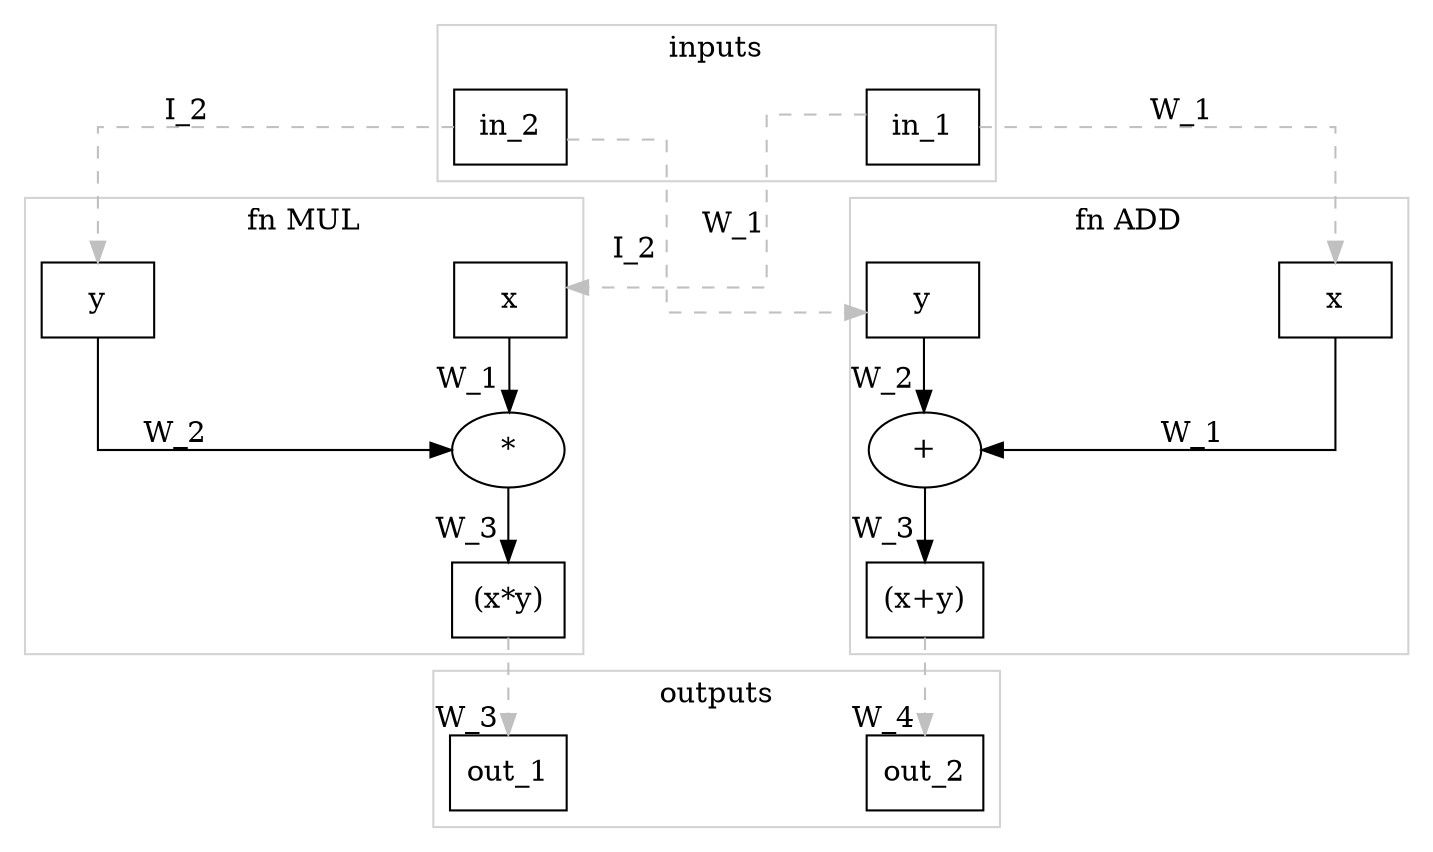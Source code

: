 digraph BASICOPS {
	graph [forcelabels=true,
		nodesep=2.0,
		splines=ortho
	];
	subgraph cluster_output {
		graph [color=lightgray,
			label=outputs
		];
		nout1	[label=out_1,
			shape=box];
		nout2	[label=out_2,
			shape=box];
	}
	subgraph cluster_input {
		graph [color=lightgray,
			label=inputs
		];
		nin1	[label=in_1,
			shape=box];
		nin2	[label=in_2,
			shape=box];
	}
	subgraph cluster_mul {
		graph [color=lightgray,
			label="fn MUL"
		];
		nmul1	[label=x,
			shape=box];
		nmul3	[label="*"];
		nmul1 -> nmul3	[xlabel="W_1 "];
		nmul2	[label=y,
			shape=box];
		nmul2 -> nmul3	[xlabel=W_2];
		nmul4	[label="(x*y)",
			shape=box];
		nmul3 -> nmul4	[xlabel="W_3 "];
	}
	subgraph cluster_add {
		graph [color=lightgray,
			label="fn ADD"
		];
		nadd1	[label=x,
			shape=box];
		nadd3	[label="+"];
		nadd1 -> nadd3	[xlabel=W_1];
		nadd2	[label=y,
			shape=box];
		nadd2 -> nadd3	[xlabel="W_2 "];
		nadd4	[label="(x+y)",
			shape=box];
		nadd3 -> nadd4	[xlabel="W_3 "];
	}
	nin1 -> nmul1	[color=grey,
		style=dashed,
		xlabel=W_1];
	nin1 -> nadd1	[color=grey,
		style=dashed,
		xlabel=W_1];
	nin2 -> nmul2	[color=grey,
		style=dashed,
		xlabel="I_2 "];
	nin2 -> nadd2	[color=grey,
		style=dashed,
		xlabel="I_2 "];
	nmul4 -> nout1	[color=grey,
		headlabel="W_3 ",
		style=dashed];
	nadd4 -> nout2	[color=grey,
		headlabel="W_4 ",
		style=dashed];
}
